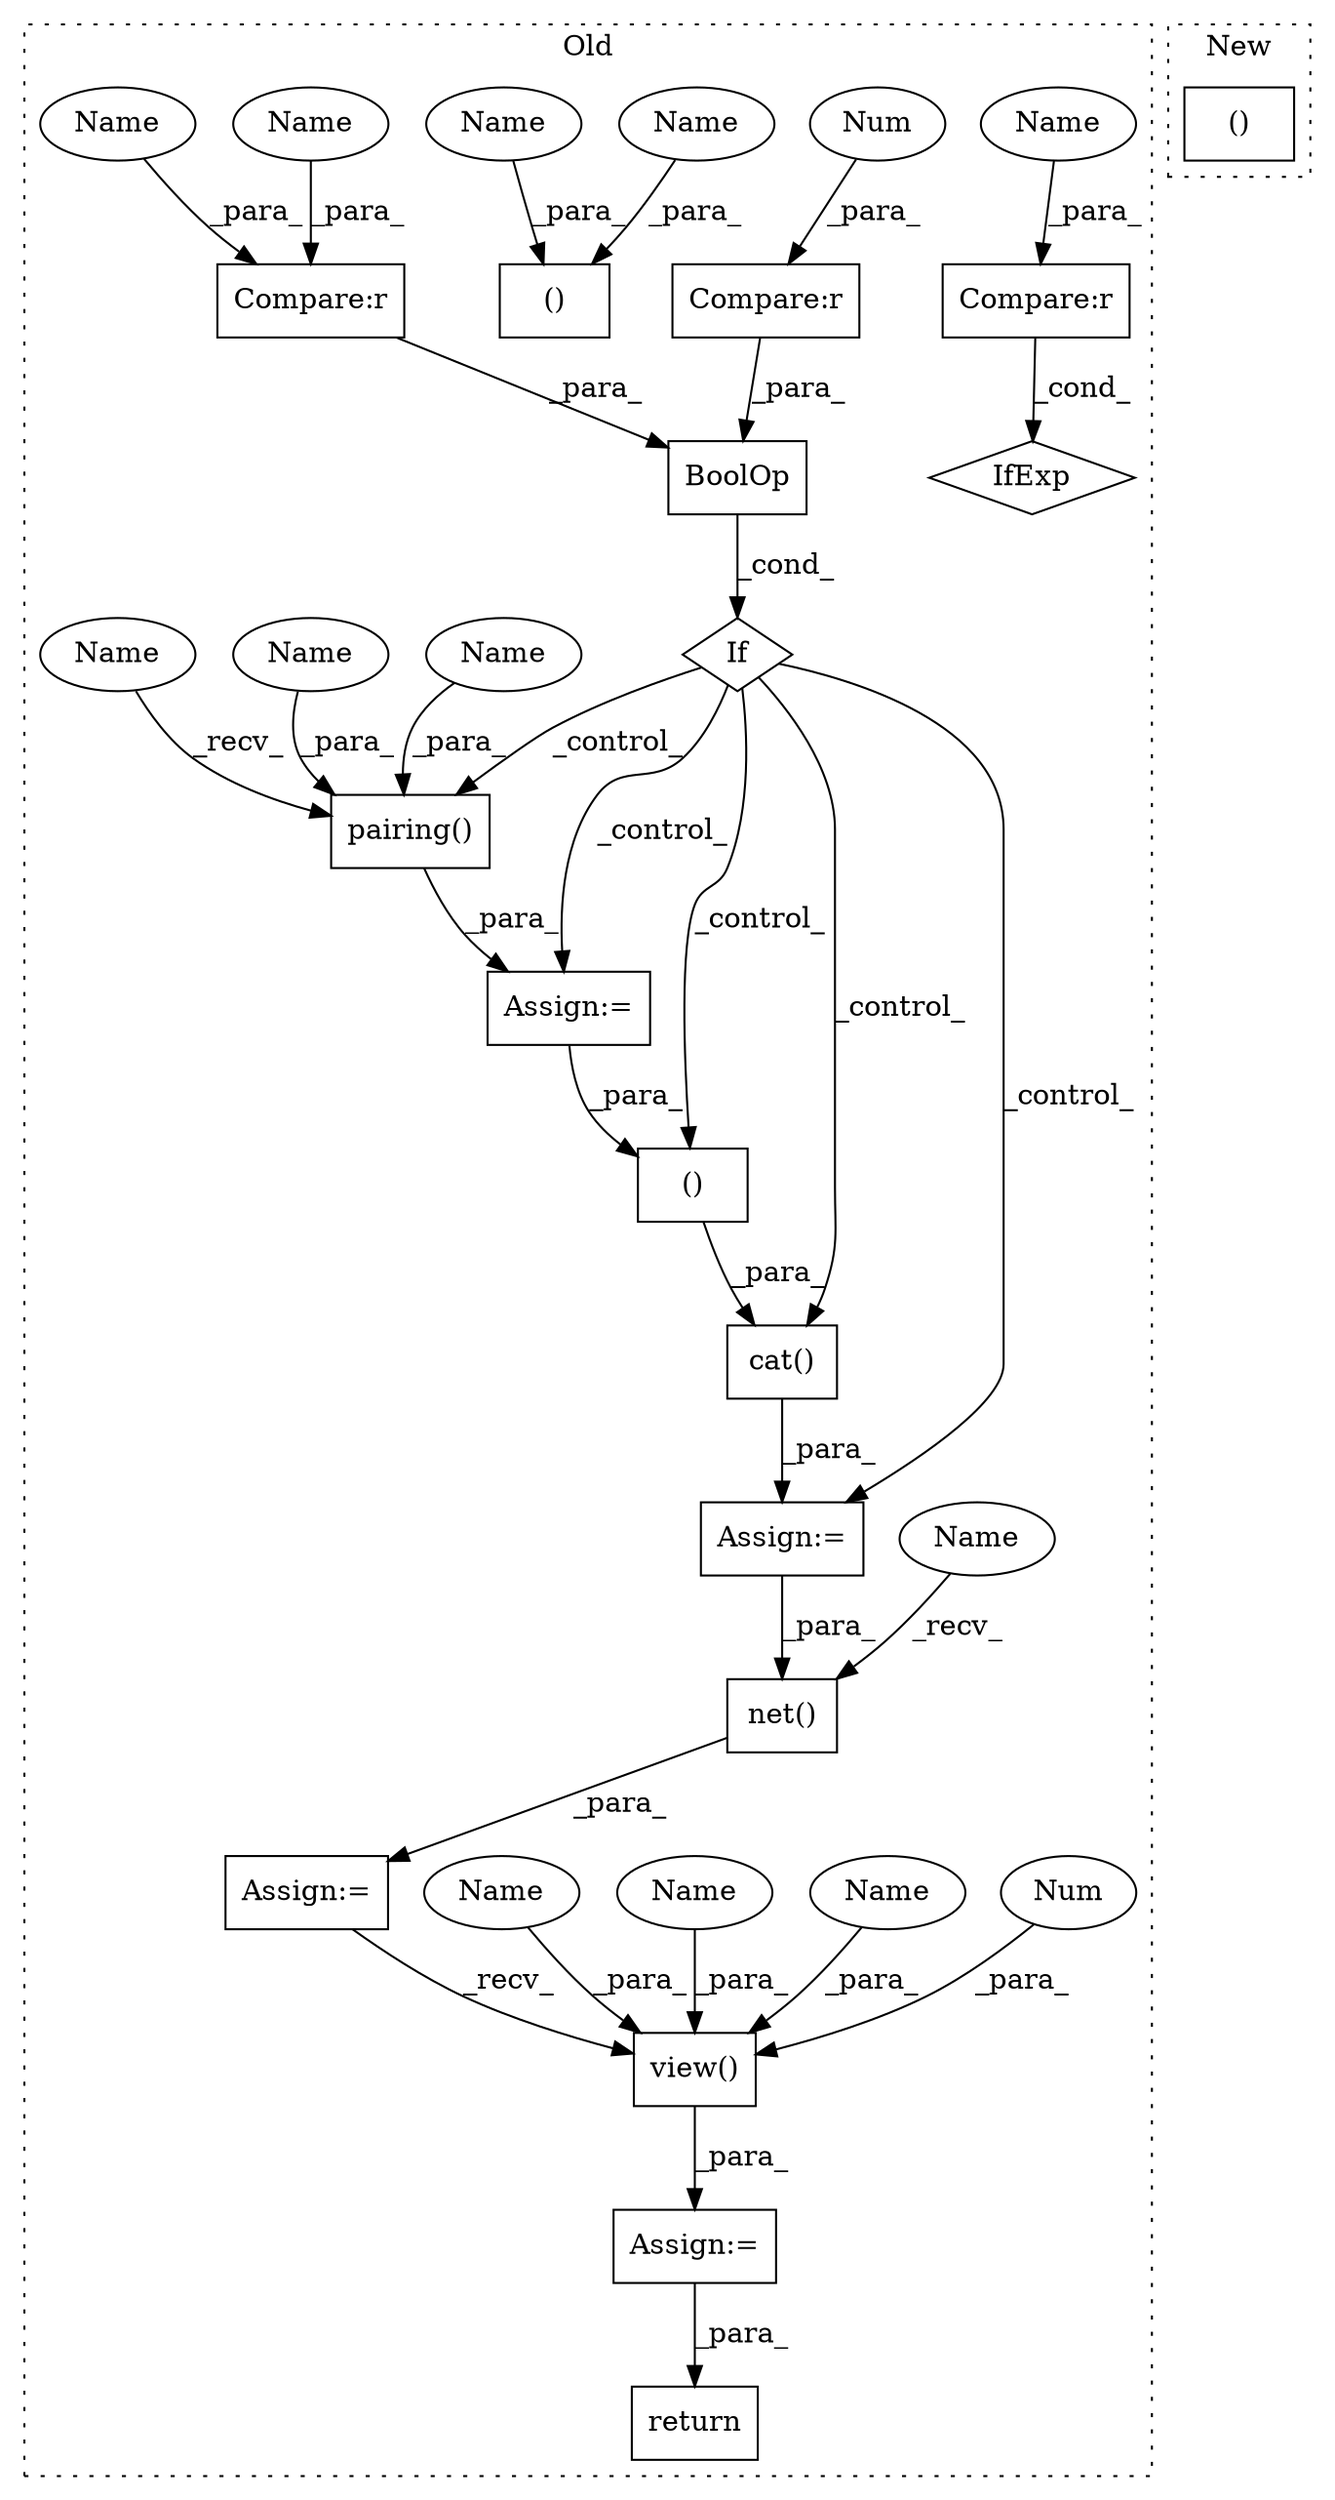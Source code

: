 digraph G {
subgraph cluster0 {
1 [label="BoolOp" a="72" s="5894" l="40" shape="box"];
3 [label="Compare:r" a="40" s="5916" l="18" shape="box"];
4 [label="If" a="96" s="5891" l="3" shape="diamond"];
5 [label="Compare:r" a="40" s="5894" l="17" shape="box"];
6 [label="Assign:=" a="68" s="6060" l="3" shape="box"];
7 [label="Num" a="76" s="5910" l="1" shape="ellipse"];
8 [label="()" a="54" s="6080" l="3" shape="box"];
9 [label="pairing()" a="75" s="5957,5984" l="13,36" shape="box"];
10 [label="view()" a="75" s="6160,6178" l="7,1" shape="box"];
11 [label="Num" a="76" s="6176" l="2" shape="ellipse"];
12 [label="cat()" a="75" s="6063,6084" l="10,8" shape="box"];
13 [label="Compare:r" a="40" s="5713" l="11" shape="box"];
14 [label="IfExp" a="51" s="5709,5724" l="4,6" shape="diamond"];
15 [label="Assign:=" a="68" s="5954" l="3" shape="box"];
16 [label="Assign:=" a="68" s="6157" l="3" shape="box"];
17 [label="return" a="93" s="6208" l="7" shape="box"];
18 [label="()" a="54" s="5782" l="6" shape="box"];
19 [label="net()" a="75" s="6136,6146" l="9,1" shape="box"];
20 [label="Assign:=" a="68" s="6133" l="3" shape="box"];
21 [label="Name" a="87" s="5781" l="1" shape="ellipse"];
22 [label="Name" a="87" s="6167" l="1" shape="ellipse"];
23 [label="Name" a="87" s="5720" l="4" shape="ellipse"];
24 [label="Name" a="87" s="5930" l="4" shape="ellipse"];
25 [label="Name" a="87" s="5957" l="4" shape="ellipse"];
26 [label="Name" a="87" s="6136" l="4" shape="ellipse"];
27 [label="Name" a="87" s="6170" l="1" shape="ellipse"];
28 [label="Name" a="87" s="5784" l="1" shape="ellipse"];
29 [label="Name" a="87" s="6173" l="1" shape="ellipse"];
30 [label="Name" a="87" s="5978" l="6" shape="ellipse"];
31 [label="Name" a="87" s="5916" l="6" shape="ellipse"];
32 [label="Name" a="87" s="5970" l="6" shape="ellipse"];
label = "Old";
style="dotted";
}
subgraph cluster1 {
2 [label="()" a="54" s="4018" l="9" shape="box"];
label = "New";
style="dotted";
}
1 -> 4 [label="_cond_"];
3 -> 1 [label="_para_"];
4 -> 6 [label="_control_"];
4 -> 15 [label="_control_"];
4 -> 12 [label="_control_"];
4 -> 8 [label="_control_"];
4 -> 9 [label="_control_"];
5 -> 1 [label="_para_"];
6 -> 19 [label="_para_"];
7 -> 5 [label="_para_"];
8 -> 12 [label="_para_"];
9 -> 15 [label="_para_"];
10 -> 16 [label="_para_"];
11 -> 10 [label="_para_"];
12 -> 6 [label="_para_"];
13 -> 14 [label="_cond_"];
15 -> 8 [label="_para_"];
16 -> 17 [label="_para_"];
19 -> 20 [label="_para_"];
20 -> 10 [label="_recv_"];
21 -> 18 [label="_para_"];
22 -> 10 [label="_para_"];
23 -> 13 [label="_para_"];
24 -> 3 [label="_para_"];
25 -> 9 [label="_recv_"];
26 -> 19 [label="_recv_"];
27 -> 10 [label="_para_"];
28 -> 18 [label="_para_"];
29 -> 10 [label="_para_"];
30 -> 9 [label="_para_"];
31 -> 3 [label="_para_"];
32 -> 9 [label="_para_"];
}